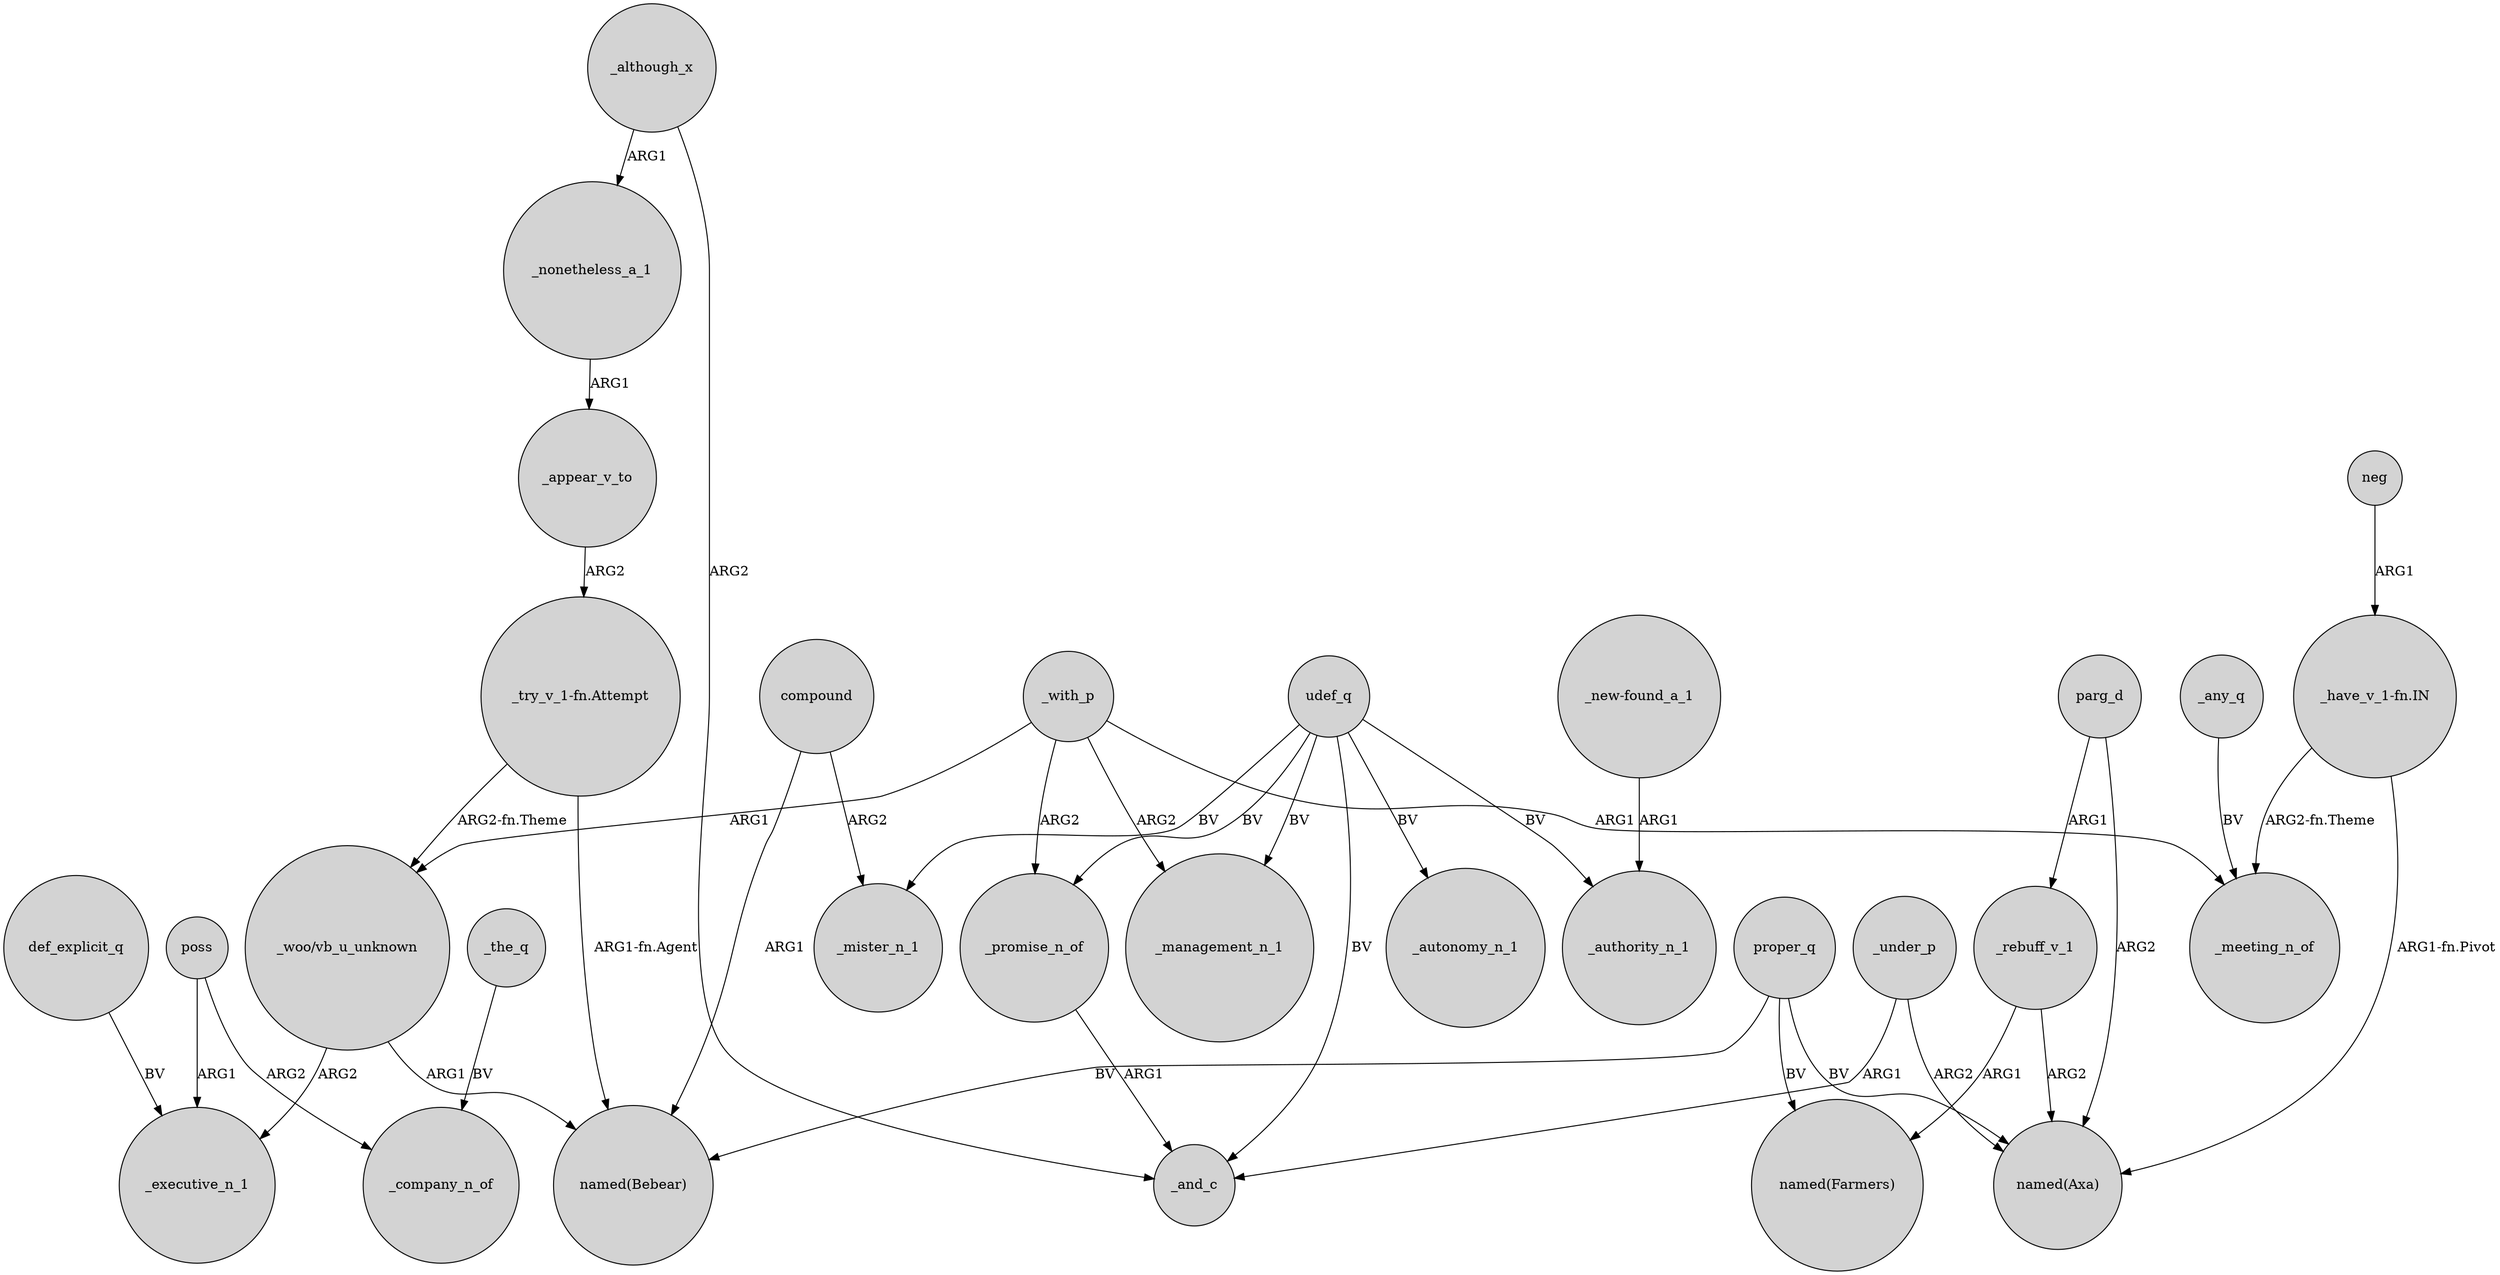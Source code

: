 digraph {
	node [shape=circle style=filled]
	"_woo/vb_u_unknown" -> _executive_n_1 [label=ARG2]
	_any_q -> _meeting_n_of [label=BV]
	compound -> "named(Bebear)" [label=ARG1]
	proper_q -> "named(Farmers)" [label=BV]
	parg_d -> _rebuff_v_1 [label=ARG1]
	_under_p -> "named(Axa)" [label=ARG2]
	"_woo/vb_u_unknown" -> "named(Bebear)" [label=ARG1]
	neg -> "_have_v_1-fn.IN" [label=ARG1]
	poss -> _executive_n_1 [label=ARG1]
	compound -> _mister_n_1 [label=ARG2]
	"_have_v_1-fn.IN" -> "named(Axa)" [label="ARG1-fn.Pivot"]
	_with_p -> _promise_n_of [label=ARG2]
	_rebuff_v_1 -> "named(Farmers)" [label=ARG1]
	proper_q -> "named(Axa)" [label=BV]
	udef_q -> _mister_n_1 [label=BV]
	"_new-found_a_1" -> _authority_n_1 [label=ARG1]
	_with_p -> "_woo/vb_u_unknown" [label=ARG1]
	udef_q -> _management_n_1 [label=BV]
	def_explicit_q -> _executive_n_1 [label=BV]
	_the_q -> _company_n_of [label=BV]
	_although_x -> _nonetheless_a_1 [label=ARG1]
	_under_p -> _and_c [label=ARG1]
	"_have_v_1-fn.IN" -> _meeting_n_of [label="ARG2-fn.Theme"]
	"_try_v_1-fn.Attempt" -> "_woo/vb_u_unknown" [label="ARG2-fn.Theme"]
	parg_d -> "named(Axa)" [label=ARG2]
	_with_p -> _management_n_1 [label=ARG2]
	_rebuff_v_1 -> "named(Axa)" [label=ARG2]
	udef_q -> _authority_n_1 [label=BV]
	"_try_v_1-fn.Attempt" -> "named(Bebear)" [label="ARG1-fn.Agent"]
	udef_q -> _autonomy_n_1 [label=BV]
	proper_q -> "named(Bebear)" [label=BV]
	_nonetheless_a_1 -> _appear_v_to [label=ARG1]
	_appear_v_to -> "_try_v_1-fn.Attempt" [label=ARG2]
	_promise_n_of -> _and_c [label=ARG1]
	poss -> _company_n_of [label=ARG2]
	udef_q -> _promise_n_of [label=BV]
	udef_q -> _and_c [label=BV]
	_with_p -> _meeting_n_of [label=ARG1]
	_although_x -> _and_c [label=ARG2]
}
